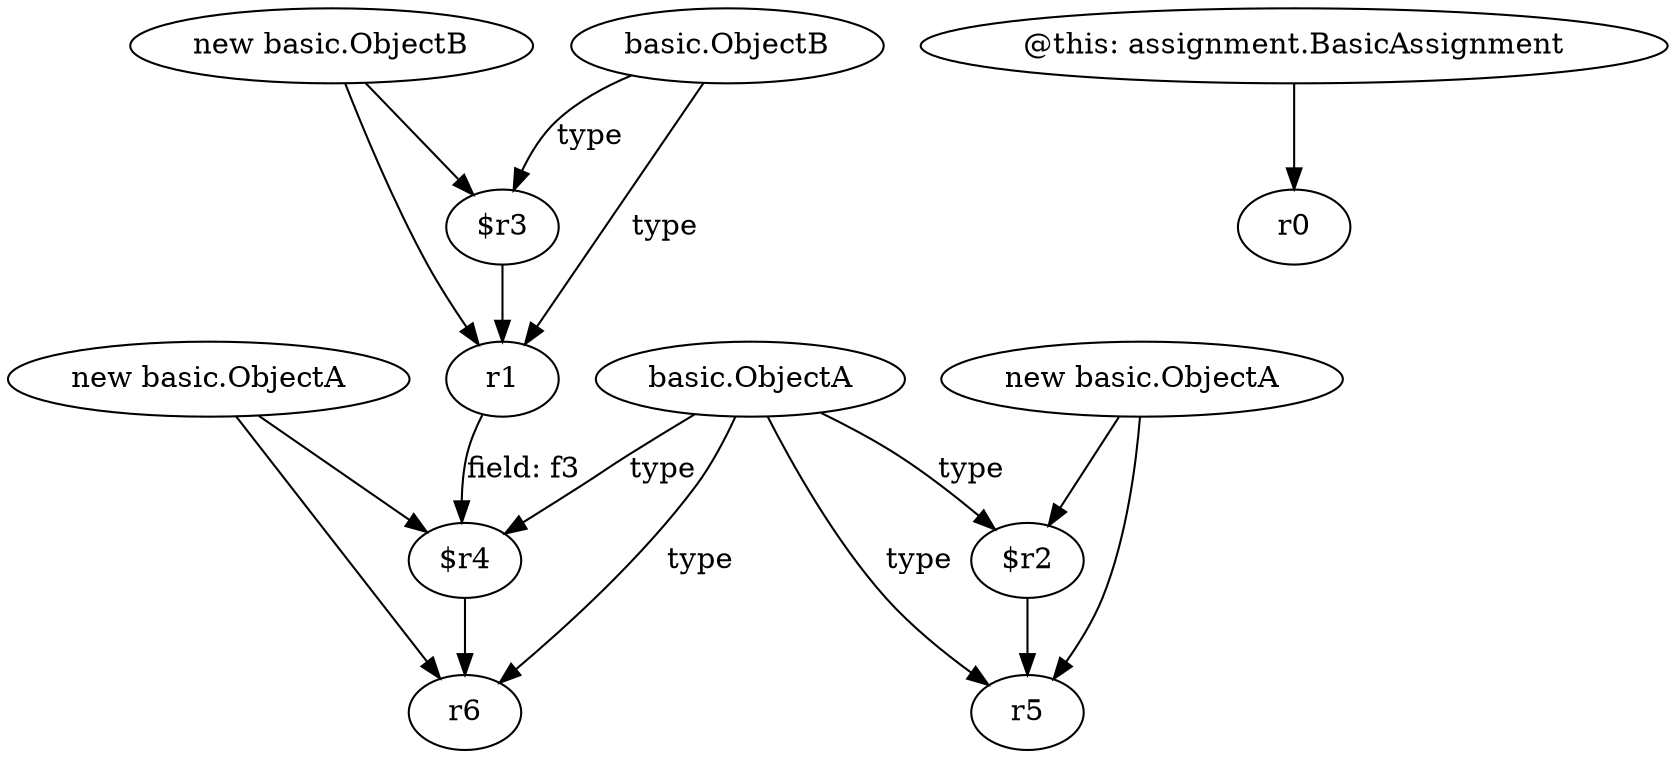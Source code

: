 digraph g {
0[label="new basic.ObjectB"]
1[label="r1"]
0->1[label=""]
2[label="@this: assignment.BasicAssignment"]
3[label="r0"]
2->3[label=""]
4[label="$r3"]
4->1[label=""]
5[label="new basic.ObjectA"]
6[label="r6"]
5->6[label=""]
7[label="new basic.ObjectA"]
8[label="r5"]
7->8[label=""]
9[label="$r2"]
7->9[label=""]
10[label="basic.ObjectB"]
10->1[label="type"]
11[label="$r4"]
5->11[label=""]
0->4[label=""]
9->8[label=""]
10->4[label="type"]
12[label="basic.ObjectA"]
12->9[label="type"]
12->11[label="type"]
12->6[label="type"]
1->11[label="field: f3"]
11->6[label=""]
12->8[label="type"]
}